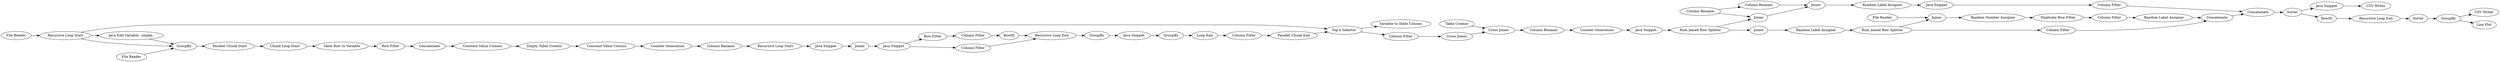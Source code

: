 digraph {
	"8719182973997152168_13" [label="Random Number Assigner"]
	"8990959139746758383_43" [label="Column Rename"]
	"5350073931087033589_49" [label="Cross Joiner"]
	"5475685114363159904_57" [label=Sorter]
	"3095313865549907666_50" [label="Constant Value Column"]
	"3095313865549907666_54" [label=RowID]
	"3527460025351655755_31" [label=GroupBy]
	"5350073931087033589_62" [label="Variable to Table Column"]
	"5350073931087033589_48" [label="Table Creator"]
	"3095313865549907666_53" [label="Row Filter"]
	"8990959139746758383_42" [label=Joiner]
	"8719182973997152168_12" [label=Joiner]
	"5350073931087033589_60" [label=Sorter]
	"5475685114363159904_54" [label=GroupBy]
	"3095313865549907666_49" [label="Empty Table Creator"]
	"8719182973997152168_14" [label="Duplicate Row Filter"]
	"8719182973997152168_11" [label="File Reader"]
	"5350073931087033589_51" [label="Rule_based Row Splitter"]
	"3095313865549907666_48" [label="Column Filter"]
	"3095313865549907666_46" [label="Java Snippet"]
	"5350073931087033589_56" [label="CSV Writer"]
	"8990959139746758383_45" [label="Random Label Assigner"]
	"8990959139746758383_41" [label=Joiner]
	"8719182973997152168_55" [label="Random Label Assigner"]
	"3095313865549907666_26" [label=GroupBy]
	"5350073931087033589_38" [label="Top k Selector"]
	"3095313865549907666_20" [label=Joiner]
	"5350073931087033589_63" [label="Java Snippet"]
	"3095313865549907666_44" [label="Java Snippet"]
	"3095313865549907666_27" [label="Java Snippet"]
	"3527460025351655755_16" [label="Table Row to Variable"]
	"5475685114363159904_63" [label="Java Edit Variable _simple_"]
	"8990959139746758383_44" [label="Column Rename"]
	"3527460025351655755_12" [label=GroupBy]
	"5475685114363159904_64" [label="CSV Writer"]
	"5475685114363159904_61" [label="Recursive Loop End"]
	"5350073931087033589_59" [label=Concatenate]
	"3527460025351655755_42" [label="Parallel Chunk Start"]
	"5350073931087033589_36" [label="Cross Joiner"]
	"8719182973997152168_16" [label="Column Filter"]
	"3527460025351655755_32" [label="Loop End"]
	"3095313865549907666_47" [label="Column Filter"]
	"3527460025351655755_23" [label=Concatenate]
	"8719182973997152168_57" [label=Concatenate]
	"3095313865549907666_52" [label="Column Rename"]
	"8719182973997152168_41" [label=Joiner]
	"3527460025351655755_43" [label="Parallel Chunk End"]
	"3527460025351655755_41" [label="Column Filter"]
	"3095313865549907666_45" [label="Recursive Loop End"]
	"5350073931087033589_64" [label=RowID]
	"5475685114363159904_60" [label="File Reader"]
	"5350073931087033589_37" [label="Column Rename"]
	"5350073931087033589_39" [label="Java Snippet"]
	"5350073931087033589_52" [label="Counter Generation"]
	"5475685114363159904_50" [label="Recursive Loop Start"]
	"8990959139746758383_47" [label="Column Filter"]
	"8990959139746758383_46" [label="Java Snippet"]
	"3095313865549907666_42" [label="Recursive Loop Start"]
	"5475685114363159904_58" [label="Line Plot"]
	"3527460025351655755_44" [label="Row Filter"]
	"5350073931087033589_35" [label="Column Filter"]
	"3527460025351655755_13" [label="Chunk Loop Start"]
	"5475685114363159904_49" [label="File Reader"]
	"3527460025351655755_30" [label="Constant Value Column"]
	"8719182973997152168_56" [label="Rule_based Row Splitter"]
	"3095313865549907666_51" [label="Counter Generation"]
	"8719182973997152168_58" [label="Column Filter"]
	"8719182973997152168_15" [label="Random Label Assigner"]
	"3527460025351655755_12" -> "3527460025351655755_42"
	"8990959139746758383_46" -> "8990959139746758383_47"
	"8990959139746758383_43" -> "8990959139746758383_41"
	"3095313865549907666_52" -> "3095313865549907666_42"
	"8990959139746758383_43" -> "8990959139746758383_44"
	"5475685114363159904_57" -> "5475685114363159904_54"
	"3095313865549907666_47" -> "3095313865549907666_54"
	"8719182973997152168_12" -> "8719182973997152168_13"
	"5475685114363159904_61" -> "5475685114363159904_57"
	"3095313865549907666_45" -> "3095313865549907666_26"
	"3527460025351655755_43" -> "5350073931087033589_38"
	"3527460025351655755_13" -> "3527460025351655755_16"
	"3095313865549907666_53" -> "3095313865549907666_47"
	"3527460025351655755_41" -> "3527460025351655755_43"
	"3527460025351655755_31" -> "3527460025351655755_32"
	"5350073931087033589_49" -> "5350073931087033589_37"
	"8719182973997152168_41" -> "8719182973997152168_55"
	"8719182973997152168_11" -> "8719182973997152168_12"
	"8719182973997152168_13" -> "8719182973997152168_14"
	"5350073931087033589_39" -> "5350073931087033589_51"
	"5350073931087033589_35" -> "5350073931087033589_36"
	"8719182973997152168_16" -> "8719182973997152168_15"
	"5475685114363159904_60" -> "3527460025351655755_12"
	"5350073931087033589_37" -> "5350073931087033589_52"
	"5350073931087033589_60" -> "5350073931087033589_63"
	"3095313865549907666_42" -> "3095313865549907666_44"
	"8719182973997152168_56" -> "8719182973997152168_12"
	"3527460025351655755_44" -> "3527460025351655755_23"
	"5350073931087033589_48" -> "5350073931087033589_49"
	"5350073931087033589_38" -> "5350073931087033589_62"
	"5350073931087033589_51" -> "8719182973997152168_41"
	"5475685114363159904_50" -> "3527460025351655755_12"
	"5475685114363159904_50" -> "5350073931087033589_38"
	"3527460025351655755_16" -> "3527460025351655755_44"
	"5475685114363159904_50" -> "5475685114363159904_63"
	"8719182973997152168_58" -> "8719182973997152168_57"
	"5475685114363159904_54" -> "5475685114363159904_58"
	"3095313865549907666_51" -> "3095313865549907666_52"
	"3095313865549907666_26" -> "3095313865549907666_27"
	"8990959139746758383_47" -> "5350073931087033589_59"
	"8990959139746758383_44" -> "8990959139746758383_42"
	"8719182973997152168_56" -> "8719182973997152168_58"
	"5350073931087033589_59" -> "5350073931087033589_60"
	"8990959139746758383_45" -> "8990959139746758383_46"
	"8719182973997152168_15" -> "8719182973997152168_57"
	"3527460025351655755_30" -> "3095313865549907666_49"
	"8990959139746758383_42" -> "8990959139746758383_45"
	"3095313865549907666_27" -> "3527460025351655755_31"
	"3527460025351655755_32" -> "3527460025351655755_41"
	"3095313865549907666_20" -> "3095313865549907666_46"
	"3095313865549907666_46" -> "3095313865549907666_48"
	"3095313865549907666_50" -> "3095313865549907666_51"
	"3095313865549907666_54" -> "3095313865549907666_45"
	"5475685114363159904_63" -> "3527460025351655755_12"
	"5350073931087033589_60" -> "5350073931087033589_64"
	"5350073931087033589_52" -> "5350073931087033589_39"
	"8990959139746758383_41" -> "8990959139746758383_42"
	"3527460025351655755_23" -> "3527460025351655755_30"
	"5475685114363159904_49" -> "5475685114363159904_50"
	"8719182973997152168_14" -> "8719182973997152168_16"
	"5350073931087033589_38" -> "5350073931087033589_35"
	"3095313865549907666_48" -> "3095313865549907666_45"
	"8719182973997152168_57" -> "5350073931087033589_59"
	"3095313865549907666_49" -> "3095313865549907666_50"
	"3527460025351655755_42" -> "3527460025351655755_13"
	"3095313865549907666_44" -> "3095313865549907666_20"
	"5350073931087033589_63" -> "5350073931087033589_56"
	"5350073931087033589_51" -> "8990959139746758383_41"
	"3095313865549907666_46" -> "3095313865549907666_53"
	"8719182973997152168_55" -> "8719182973997152168_56"
	"5350073931087033589_36" -> "5350073931087033589_49"
	"5475685114363159904_54" -> "5475685114363159904_64"
	"5350073931087033589_64" -> "5475685114363159904_61"
	rankdir=LR
}
